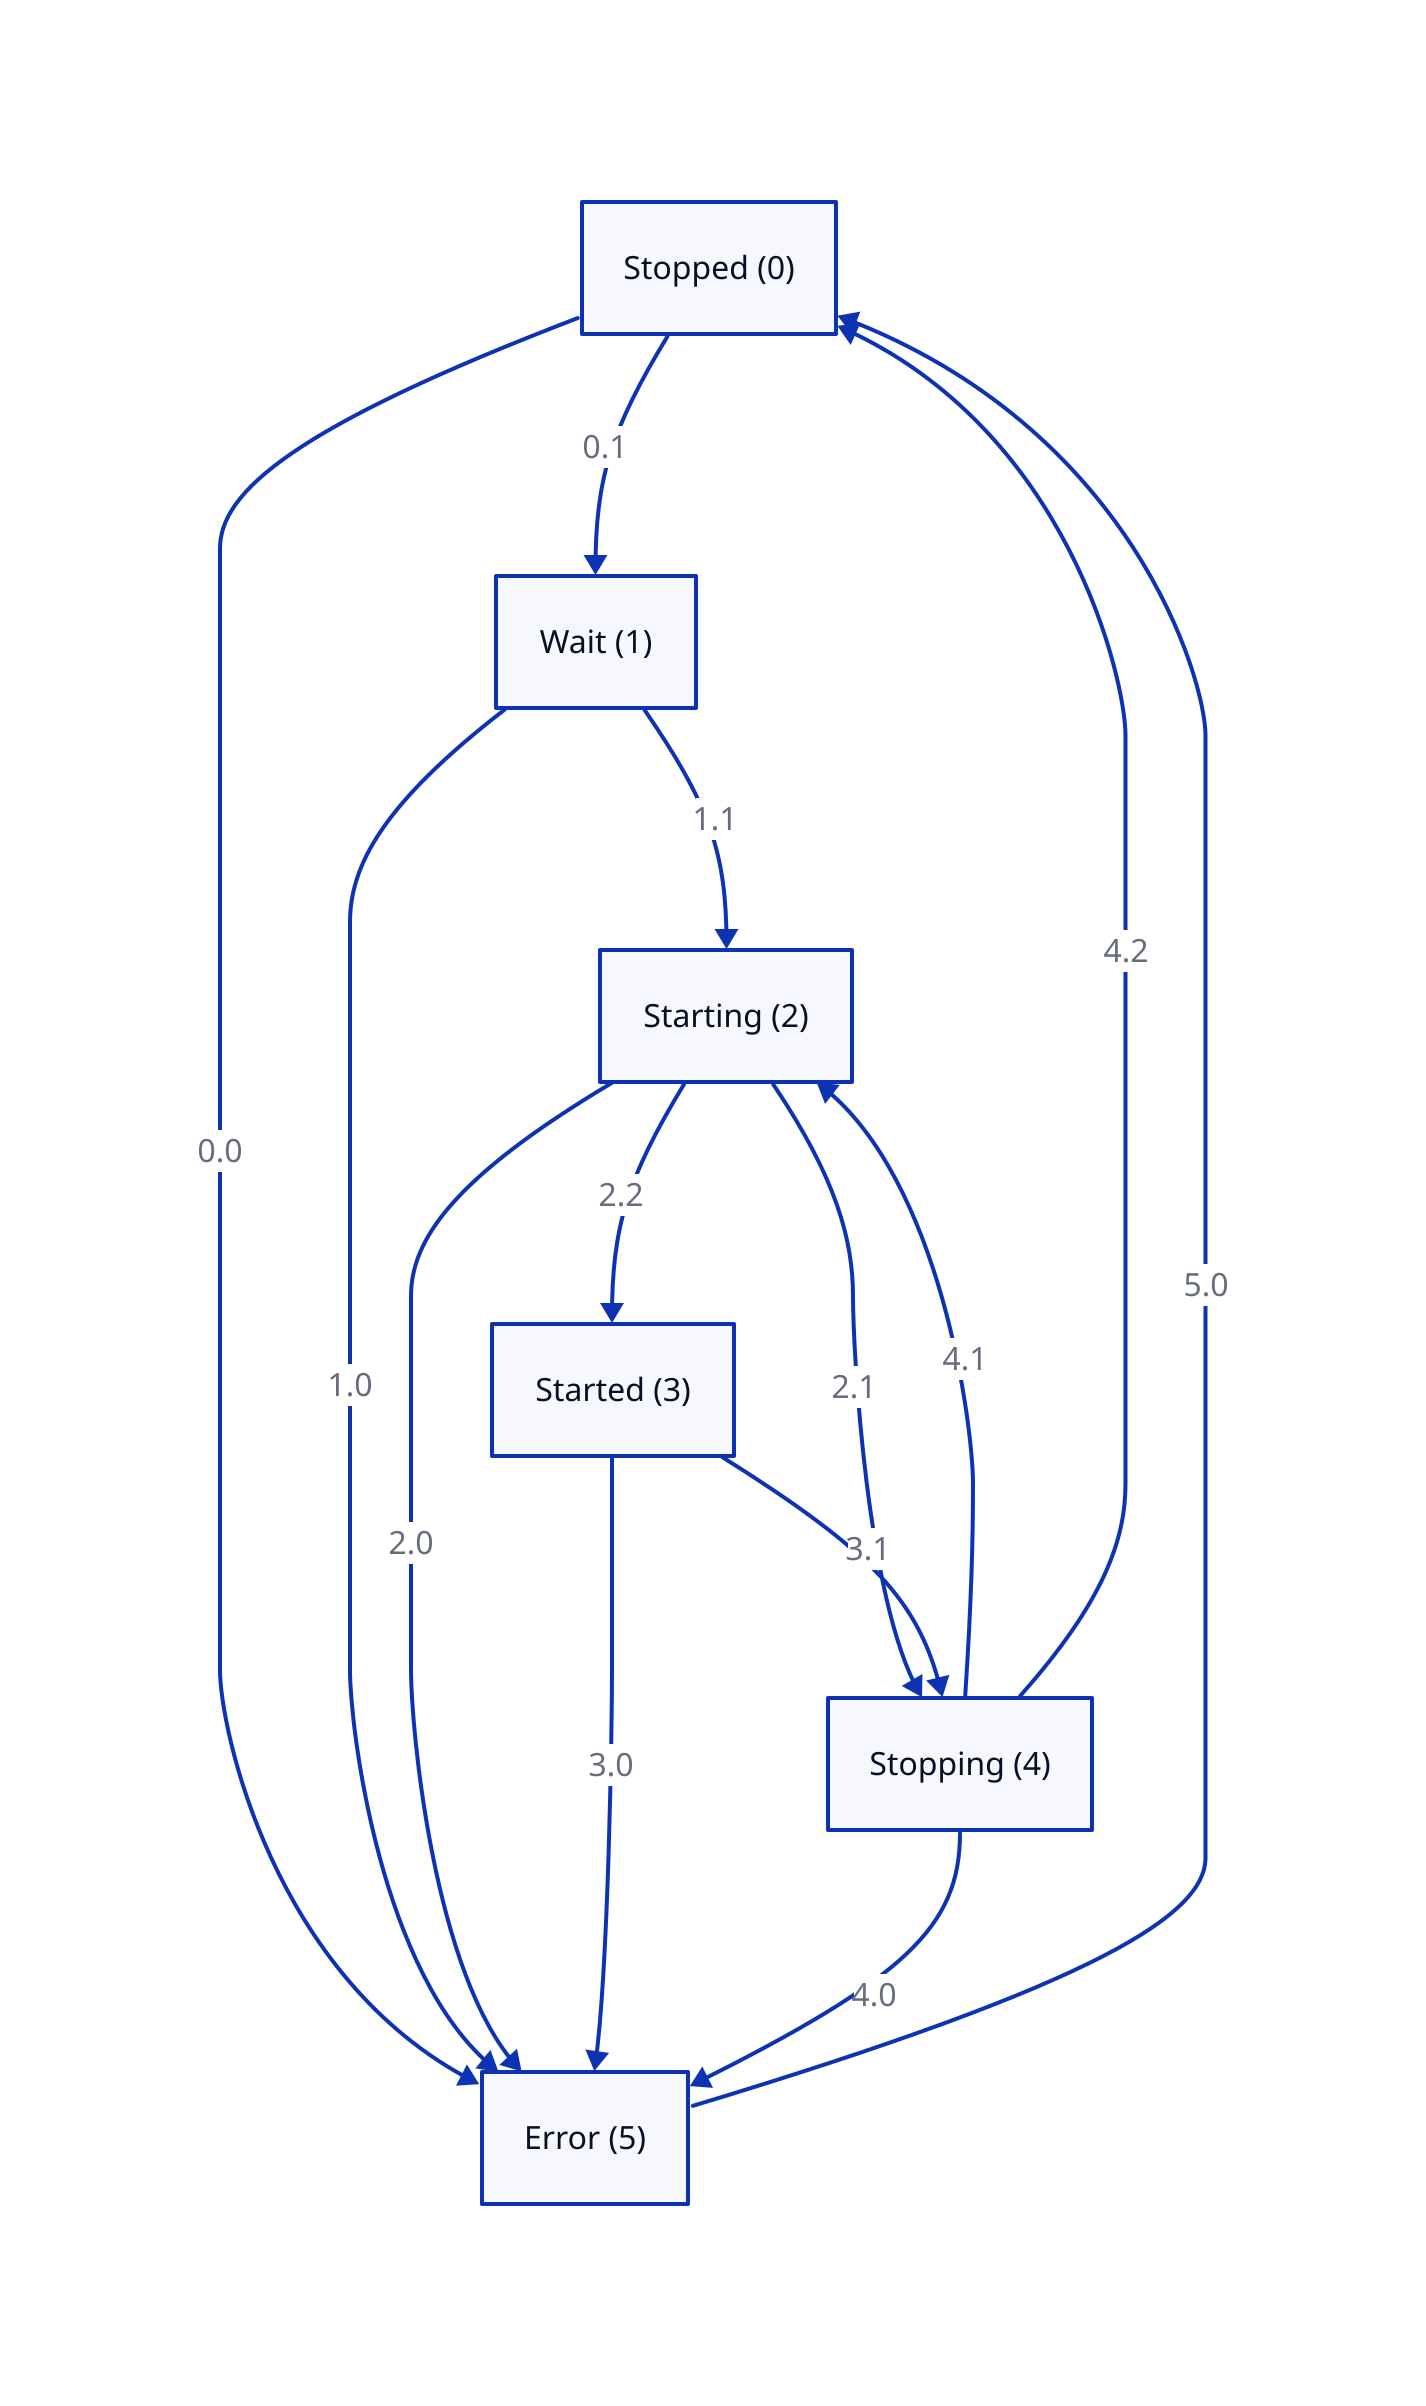 vars: {
  d2-config: {
    layout-engine: elk
    theme-id: 0
  }
}

Stopped (0) -> Error (5): 0.0
Stopped (0) -> Wait (1): 0.1

Wait (1) -> Error (5): 1.0
Wait (1) -> Starting (2): 1.1

Starting (2) -> Error (5) : 2.0
Starting (2) -> Stopping (4) : 2.1
Starting (2) -> Started (3) : 2.2

Started (3) -> Error (5): 3.0
Started (3) -> Stopping (4) : 3.1

Stopping (4) -> Error (5): 4.0
Stopping (4) -> Starting (2): 4.1
Stopping (4) -> Stopped (0) : 4.2

Error (5) -> Stopped (0): 5.0
